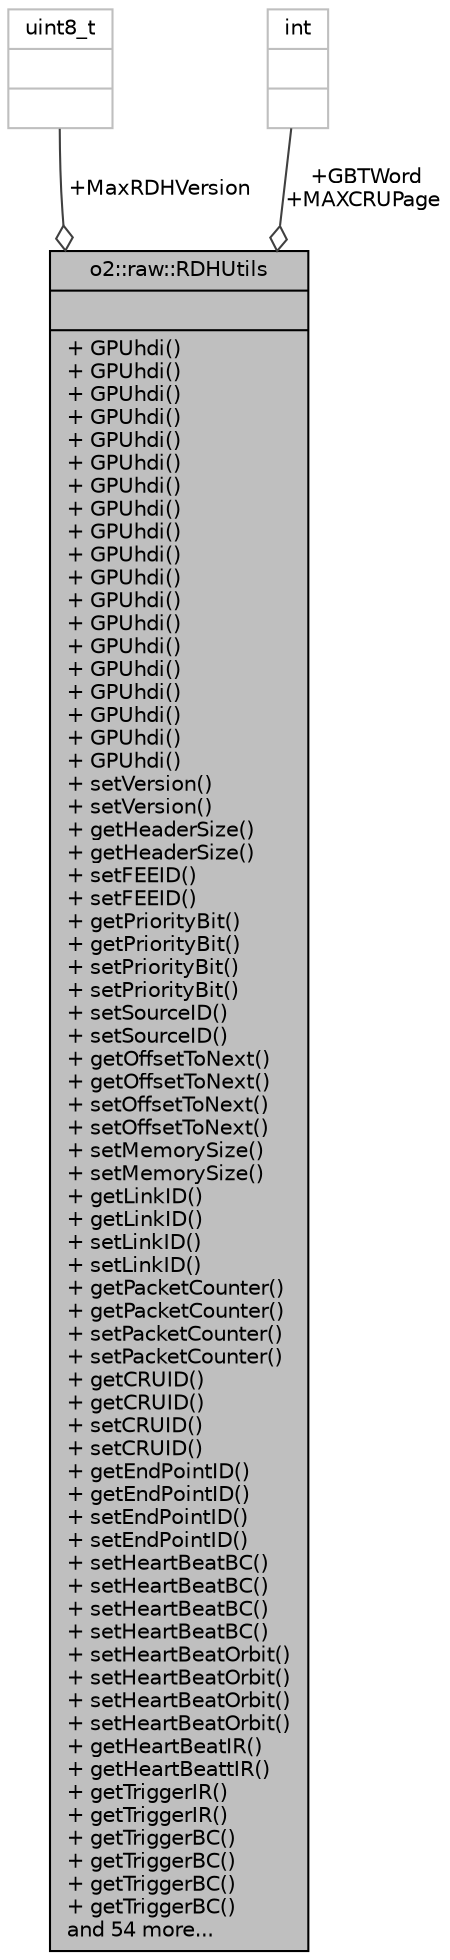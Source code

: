 digraph "o2::raw::RDHUtils"
{
 // INTERACTIVE_SVG=YES
  bgcolor="transparent";
  edge [fontname="Helvetica",fontsize="10",labelfontname="Helvetica",labelfontsize="10"];
  node [fontname="Helvetica",fontsize="10",shape=record];
  Node1 [label="{o2::raw::RDHUtils\n||+ GPUhdi()\l+ GPUhdi()\l+ GPUhdi()\l+ GPUhdi()\l+ GPUhdi()\l+ GPUhdi()\l+ GPUhdi()\l+ GPUhdi()\l+ GPUhdi()\l+ GPUhdi()\l+ GPUhdi()\l+ GPUhdi()\l+ GPUhdi()\l+ GPUhdi()\l+ GPUhdi()\l+ GPUhdi()\l+ GPUhdi()\l+ GPUhdi()\l+ GPUhdi()\l+ setVersion()\l+ setVersion()\l+ getHeaderSize()\l+ getHeaderSize()\l+ setFEEID()\l+ setFEEID()\l+ getPriorityBit()\l+ getPriorityBit()\l+ setPriorityBit()\l+ setPriorityBit()\l+ setSourceID()\l+ setSourceID()\l+ getOffsetToNext()\l+ getOffsetToNext()\l+ setOffsetToNext()\l+ setOffsetToNext()\l+ setMemorySize()\l+ setMemorySize()\l+ getLinkID()\l+ getLinkID()\l+ setLinkID()\l+ setLinkID()\l+ getPacketCounter()\l+ getPacketCounter()\l+ setPacketCounter()\l+ setPacketCounter()\l+ getCRUID()\l+ getCRUID()\l+ setCRUID()\l+ setCRUID()\l+ getEndPointID()\l+ getEndPointID()\l+ setEndPointID()\l+ setEndPointID()\l+ setHeartBeatBC()\l+ setHeartBeatBC()\l+ setHeartBeatBC()\l+ setHeartBeatBC()\l+ setHeartBeatOrbit()\l+ setHeartBeatOrbit()\l+ setHeartBeatOrbit()\l+ setHeartBeatOrbit()\l+ getHeartBeatIR()\l+ getHeartBeattIR()\l+ getTriggerIR()\l+ getTriggerIR()\l+ getTriggerBC()\l+ getTriggerBC()\l+ getTriggerBC()\l+ getTriggerBC()\land 54 more...\l}",height=0.2,width=0.4,color="black", fillcolor="grey75", style="filled", fontcolor="black"];
  Node2 -> Node1 [color="grey25",fontsize="10",style="solid",label=" +MaxRDHVersion" ,arrowhead="odiamond",fontname="Helvetica"];
  Node2 [label="{uint8_t\n||}",height=0.2,width=0.4,color="grey75"];
  Node3 -> Node1 [color="grey25",fontsize="10",style="solid",label=" +GBTWord\n+MAXCRUPage" ,arrowhead="odiamond",fontname="Helvetica"];
  Node3 [label="{int\n||}",height=0.2,width=0.4,color="grey75"];
}
